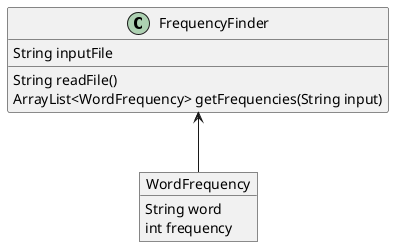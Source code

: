 @startuml
class FrequencyFinder {
    String inputFile
    String readFile()
    ArrayList<WordFrequency> getFrequencies(String input)
}

object WordFrequency {
    String word
    int frequency
}

FrequencyFinder <-- WordFrequency
@enduml